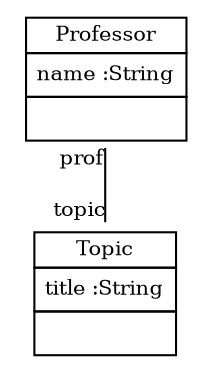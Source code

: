 
 digraph ClassDiagram {
    node [shape = none, fontsize = 10]; 
    edge [fontsize = 10];
    
    
    _Professor [label=<<table border='0' cellborder='1' cellspacing='0'> <tr> <td>Professor</td> </tr> <tr><td><table border='0' cellborder='0' cellspacing='0'> <tr><td align='left'>name :String</td></tr>  </table></td></tr> <tr><td><table border='0' cellborder='0' cellspacing='0'> <tr><td> </td></tr> </table></td></tr> </table>>];
    _Topic [label=<<table border='0' cellborder='1' cellspacing='0'> <tr> <td>Topic</td> </tr> <tr><td><table border='0' cellborder='0' cellspacing='0'> <tr><td align='left'>title :String</td></tr>  </table></td></tr> <tr><td><table border='0' cellborder='0' cellspacing='0'> <tr><td> </td></tr> </table></td></tr> </table>>];
    
    
    
    _Professor -> _Topic [headlabel = "topic" taillabel = "prof" arrowhead = "none" ];
}


